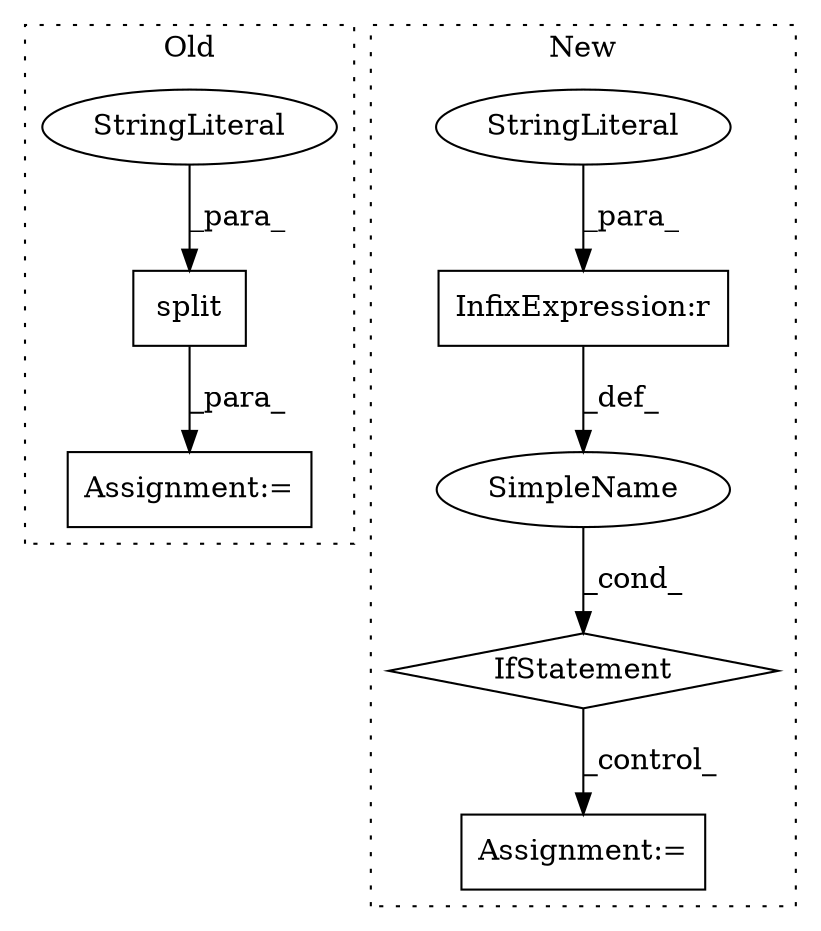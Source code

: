 digraph G {
subgraph cluster0 {
1 [label="split" a="32" s="1926,1938" l="6,1" shape="box"];
3 [label="StringLiteral" a="45" s="1932" l="6" shape="ellipse"];
4 [label="Assignment:=" a="7" s="1916" l="1" shape="box"];
label = "Old";
style="dotted";
}
subgraph cluster1 {
2 [label="IfStatement" a="25" s="2245,2270" l="4,2" shape="diamond"];
5 [label="Assignment:=" a="7" s="2296" l="1" shape="box"];
6 [label="SimpleName" a="42" s="" l="" shape="ellipse"];
7 [label="InfixExpression:r" a="27" s="2262" l="4" shape="box"];
8 [label="StringLiteral" a="45" s="2266" l="4" shape="ellipse"];
label = "New";
style="dotted";
}
1 -> 4 [label="_para_"];
2 -> 5 [label="_control_"];
3 -> 1 [label="_para_"];
6 -> 2 [label="_cond_"];
7 -> 6 [label="_def_"];
8 -> 7 [label="_para_"];
}